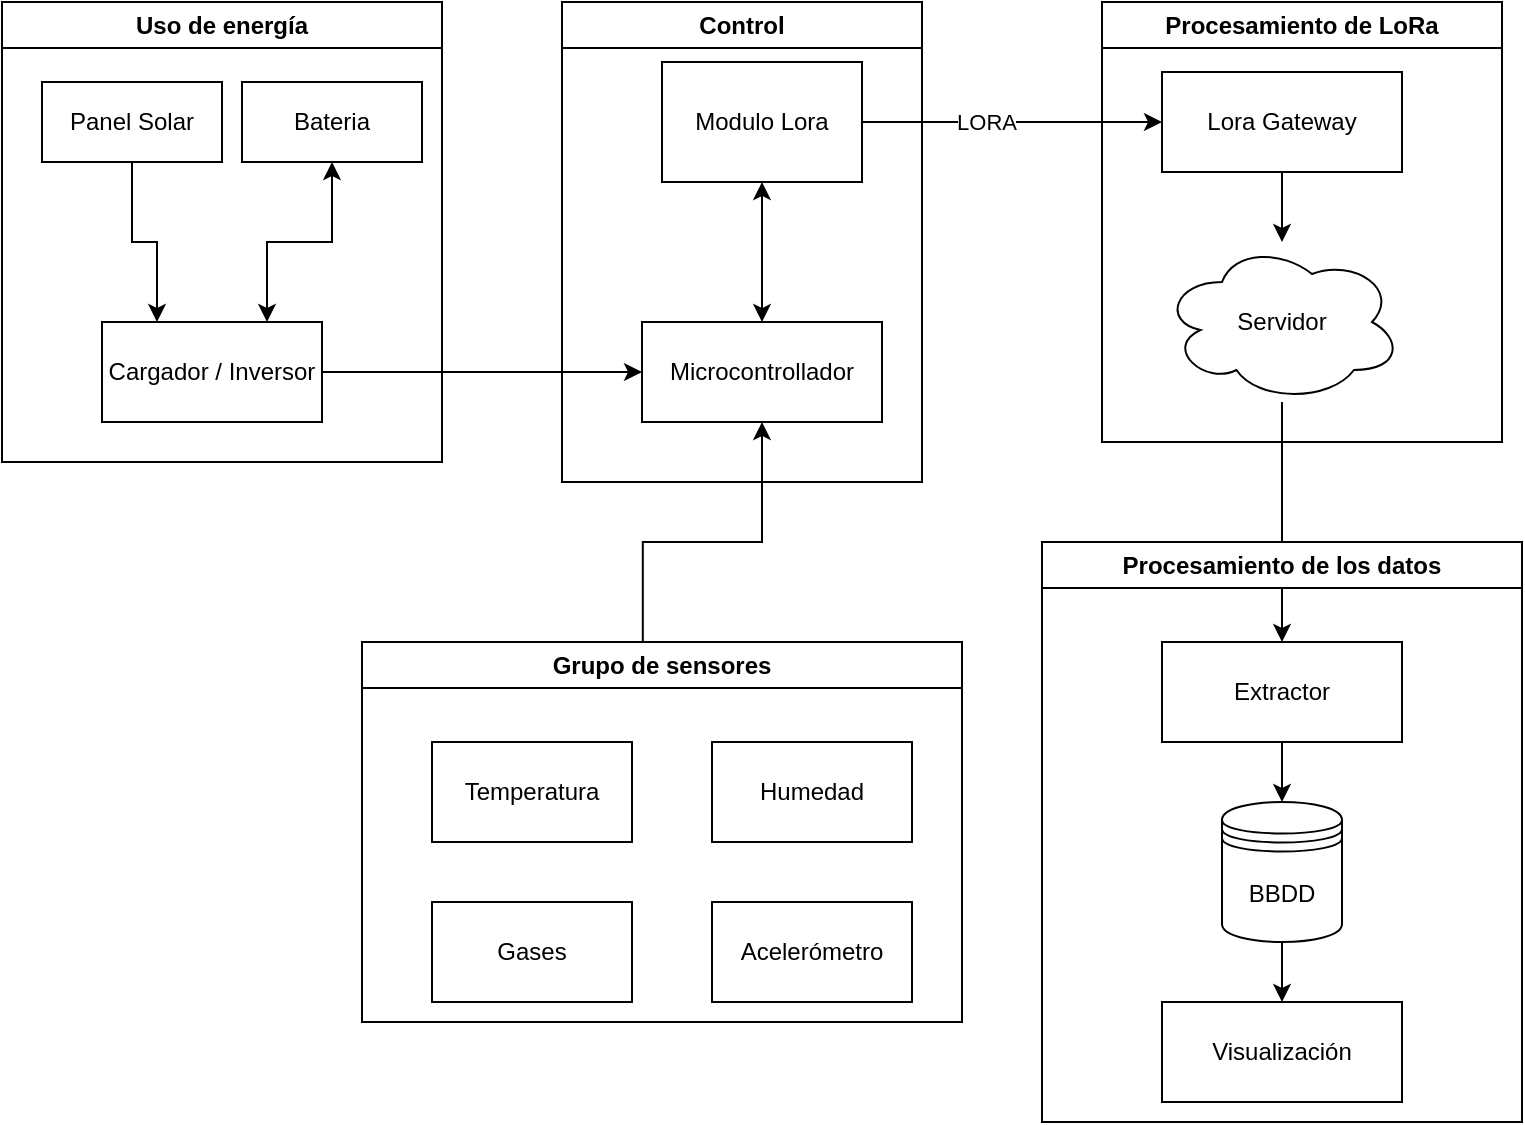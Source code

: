 <mxfile version="26.2.2">
  <diagram name="Página-1" id="B3FKdtHm93B9rexC4VjD">
    <mxGraphModel dx="1190" dy="701" grid="1" gridSize="10" guides="1" tooltips="1" connect="1" arrows="1" fold="1" page="1" pageScale="1" pageWidth="827" pageHeight="1169" math="0" shadow="0">
      <root>
        <mxCell id="0" />
        <mxCell id="1" parent="0" />
        <mxCell id="ruwKu6qkfZP39pcEH6fN-24" style="edgeStyle=orthogonalEdgeStyle;rounded=0;orthogonalLoop=1;jettySize=auto;html=1;endArrow=classic;startFill=1;endFill=1;startArrow=classic;" parent="1" source="ruwKu6qkfZP39pcEH6fN-1" target="ruwKu6qkfZP39pcEH6fN-23" edge="1">
          <mxGeometry relative="1" as="geometry" />
        </mxCell>
        <mxCell id="ruwKu6qkfZP39pcEH6fN-11" style="edgeStyle=orthogonalEdgeStyle;rounded=0;orthogonalLoop=1;jettySize=auto;html=1;entryX=0.5;entryY=1;entryDx=0;entryDy=0;endArrow=classic;startFill=0;exitX=0.468;exitY=0.017;exitDx=0;exitDy=0;exitPerimeter=0;endFill=1;" parent="1" source="VuKC-oQQ4Q0P8t1NDrwS-15" target="ruwKu6qkfZP39pcEH6fN-1" edge="1">
          <mxGeometry relative="1" as="geometry">
            <mxPoint x="325" y="330" as="sourcePoint" />
            <Array as="points">
              <mxPoint x="340" y="280" />
              <mxPoint x="400" y="280" />
            </Array>
          </mxGeometry>
        </mxCell>
        <mxCell id="ruwKu6qkfZP39pcEH6fN-14" style="edgeStyle=orthogonalEdgeStyle;rounded=0;orthogonalLoop=1;jettySize=auto;html=1;entryX=0;entryY=0.5;entryDx=0;entryDy=0;endArrow=classic;startFill=0;endFill=1;" parent="1" source="ruwKu6qkfZP39pcEH6fN-13" target="ruwKu6qkfZP39pcEH6fN-1" edge="1">
          <mxGeometry relative="1" as="geometry" />
        </mxCell>
        <mxCell id="ruwKu6qkfZP39pcEH6fN-23" value="Modulo Lora" style="rounded=0;whiteSpace=wrap;html=1;" parent="1" vertex="1">
          <mxGeometry x="350" y="40" width="100" height="60" as="geometry" />
        </mxCell>
        <mxCell id="VuKC-oQQ4Q0P8t1NDrwS-11" style="edgeStyle=orthogonalEdgeStyle;rounded=0;orthogonalLoop=1;jettySize=auto;html=1;" parent="1" source="VuKC-oQQ4Q0P8t1NDrwS-1" target="VuKC-oQQ4Q0P8t1NDrwS-9" edge="1">
          <mxGeometry relative="1" as="geometry" />
        </mxCell>
        <mxCell id="VuKC-oQQ4Q0P8t1NDrwS-2" style="edgeStyle=orthogonalEdgeStyle;rounded=0;orthogonalLoop=1;jettySize=auto;html=1;exitX=1;exitY=0.5;exitDx=0;exitDy=0;" parent="1" source="ruwKu6qkfZP39pcEH6fN-23" target="jBfVp0cyOir4GYcVWD3M-1" edge="1">
          <mxGeometry relative="1" as="geometry" />
        </mxCell>
        <mxCell id="VuKC-oQQ4Q0P8t1NDrwS-3" value="LORA" style="edgeLabel;html=1;align=center;verticalAlign=middle;resizable=0;points=[];" parent="VuKC-oQQ4Q0P8t1NDrwS-2" vertex="1" connectable="0">
          <mxGeometry x="-0.22" y="-1" relative="1" as="geometry">
            <mxPoint x="3" y="-1" as="offset" />
          </mxGeometry>
        </mxCell>
        <mxCell id="VuKC-oQQ4Q0P8t1NDrwS-6" value="Procesamiento de los datos" style="swimlane;whiteSpace=wrap;html=1;startSize=23;" parent="1" vertex="1">
          <mxGeometry x="540" y="280" width="240" height="290" as="geometry">
            <mxRectangle x="530" y="320" width="140" height="30" as="alternateBounds" />
          </mxGeometry>
        </mxCell>
        <mxCell id="VuKC-oQQ4Q0P8t1NDrwS-8" style="edgeStyle=orthogonalEdgeStyle;rounded=0;orthogonalLoop=1;jettySize=auto;html=1;entryX=0.5;entryY=0;entryDx=0;entryDy=0;" parent="VuKC-oQQ4Q0P8t1NDrwS-6" source="VuKC-oQQ4Q0P8t1NDrwS-5" target="VuKC-oQQ4Q0P8t1NDrwS-7" edge="1">
          <mxGeometry relative="1" as="geometry" />
        </mxCell>
        <mxCell id="VuKC-oQQ4Q0P8t1NDrwS-5" value="BBDD" style="shape=datastore;whiteSpace=wrap;html=1;" parent="VuKC-oQQ4Q0P8t1NDrwS-6" vertex="1">
          <mxGeometry x="90" y="130" width="60" height="70" as="geometry" />
        </mxCell>
        <mxCell id="VuKC-oQQ4Q0P8t1NDrwS-7" value="Visualización" style="rounded=0;whiteSpace=wrap;html=1;" parent="VuKC-oQQ4Q0P8t1NDrwS-6" vertex="1">
          <mxGeometry x="60" y="230" width="120" height="50" as="geometry" />
        </mxCell>
        <mxCell id="VuKC-oQQ4Q0P8t1NDrwS-10" style="edgeStyle=orthogonalEdgeStyle;rounded=0;orthogonalLoop=1;jettySize=auto;html=1;" parent="VuKC-oQQ4Q0P8t1NDrwS-6" source="VuKC-oQQ4Q0P8t1NDrwS-9" target="VuKC-oQQ4Q0P8t1NDrwS-5" edge="1">
          <mxGeometry relative="1" as="geometry" />
        </mxCell>
        <mxCell id="VuKC-oQQ4Q0P8t1NDrwS-9" value="Extractor" style="rounded=0;whiteSpace=wrap;html=1;" parent="VuKC-oQQ4Q0P8t1NDrwS-6" vertex="1">
          <mxGeometry x="60" y="50" width="120" height="50" as="geometry" />
        </mxCell>
        <mxCell id="VuKC-oQQ4Q0P8t1NDrwS-15" value="Grupo de sensores" style="swimlane;whiteSpace=wrap;html=1;" parent="1" vertex="1">
          <mxGeometry x="200" y="330" width="300" height="190" as="geometry">
            <mxRectangle x="180" y="330" width="120" height="30" as="alternateBounds" />
          </mxGeometry>
        </mxCell>
        <mxCell id="ruwKu6qkfZP39pcEH6fN-5" value="Acelerómetro" style="rounded=0;whiteSpace=wrap;html=1;" parent="VuKC-oQQ4Q0P8t1NDrwS-15" vertex="1">
          <mxGeometry x="175" y="130" width="100" height="50" as="geometry" />
        </mxCell>
        <mxCell id="ruwKu6qkfZP39pcEH6fN-3" value="Humedad" style="rounded=0;whiteSpace=wrap;html=1;" parent="VuKC-oQQ4Q0P8t1NDrwS-15" vertex="1">
          <mxGeometry x="175" y="50" width="100" height="50" as="geometry" />
        </mxCell>
        <mxCell id="ruwKu6qkfZP39pcEH6fN-2" value="Temperatura" style="rounded=0;whiteSpace=wrap;html=1;" parent="VuKC-oQQ4Q0P8t1NDrwS-15" vertex="1">
          <mxGeometry x="35" y="50" width="100" height="50" as="geometry" />
        </mxCell>
        <mxCell id="ruwKu6qkfZP39pcEH6fN-4" value="Gases" style="rounded=0;whiteSpace=wrap;html=1;" parent="VuKC-oQQ4Q0P8t1NDrwS-15" vertex="1">
          <mxGeometry x="35" y="130" width="100" height="50" as="geometry" />
        </mxCell>
        <mxCell id="VuKC-oQQ4Q0P8t1NDrwS-21" value="Uso de energía" style="swimlane;whiteSpace=wrap;html=1;" parent="1" vertex="1">
          <mxGeometry x="20" y="10" width="220" height="230" as="geometry">
            <mxRectangle x="35" y="10" width="110" height="30" as="alternateBounds" />
          </mxGeometry>
        </mxCell>
        <mxCell id="ruwKu6qkfZP39pcEH6fN-13" value="Cargador / Inversor" style="rounded=0;whiteSpace=wrap;html=1;" parent="VuKC-oQQ4Q0P8t1NDrwS-21" vertex="1">
          <mxGeometry x="50" y="160" width="110" height="50" as="geometry" />
        </mxCell>
        <mxCell id="ruwKu6qkfZP39pcEH6fN-16" value="Bateria" style="rounded=0;whiteSpace=wrap;html=1;" parent="VuKC-oQQ4Q0P8t1NDrwS-21" vertex="1">
          <mxGeometry x="120" y="40" width="90" height="40" as="geometry" />
        </mxCell>
        <mxCell id="jBfVp0cyOir4GYcVWD3M-9" style="edgeStyle=orthogonalEdgeStyle;rounded=0;orthogonalLoop=1;jettySize=auto;html=1;entryX=0.75;entryY=0;entryDx=0;entryDy=0;startArrow=classic;startFill=1;" parent="VuKC-oQQ4Q0P8t1NDrwS-21" source="ruwKu6qkfZP39pcEH6fN-16" target="ruwKu6qkfZP39pcEH6fN-13" edge="1">
          <mxGeometry relative="1" as="geometry" />
        </mxCell>
        <mxCell id="ruwKu6qkfZP39pcEH6fN-15" value="Panel Solar" style="rounded=0;whiteSpace=wrap;html=1;" parent="VuKC-oQQ4Q0P8t1NDrwS-21" vertex="1">
          <mxGeometry x="20" y="40" width="90" height="40" as="geometry" />
        </mxCell>
        <mxCell id="ruwKu6qkfZP39pcEH6fN-21" style="edgeStyle=orthogonalEdgeStyle;rounded=0;orthogonalLoop=1;jettySize=auto;html=1;entryX=0.25;entryY=0;entryDx=0;entryDy=0;" parent="VuKC-oQQ4Q0P8t1NDrwS-21" source="ruwKu6qkfZP39pcEH6fN-15" target="ruwKu6qkfZP39pcEH6fN-13" edge="1">
          <mxGeometry relative="1" as="geometry" />
        </mxCell>
        <mxCell id="jBfVp0cyOir4GYcVWD3M-3" value="Procesamiento de LoRa" style="swimlane;whiteSpace=wrap;html=1;" parent="1" vertex="1">
          <mxGeometry x="570" y="10" width="200" height="220" as="geometry" />
        </mxCell>
        <mxCell id="jBfVp0cyOir4GYcVWD3M-1" value="Lora Gateway" style="rounded=0;whiteSpace=wrap;html=1;" parent="jBfVp0cyOir4GYcVWD3M-3" vertex="1">
          <mxGeometry x="30" y="35" width="120" height="50" as="geometry" />
        </mxCell>
        <mxCell id="VuKC-oQQ4Q0P8t1NDrwS-1" value="Servidor" style="ellipse;shape=cloud;whiteSpace=wrap;html=1;" parent="jBfVp0cyOir4GYcVWD3M-3" vertex="1">
          <mxGeometry x="30" y="120" width="120" height="80" as="geometry" />
        </mxCell>
        <mxCell id="jBfVp0cyOir4GYcVWD3M-2" style="edgeStyle=orthogonalEdgeStyle;rounded=0;orthogonalLoop=1;jettySize=auto;html=1;" parent="jBfVp0cyOir4GYcVWD3M-3" source="jBfVp0cyOir4GYcVWD3M-1" target="VuKC-oQQ4Q0P8t1NDrwS-1" edge="1">
          <mxGeometry relative="1" as="geometry" />
        </mxCell>
        <mxCell id="jBfVp0cyOir4GYcVWD3M-8" value="Control" style="swimlane;whiteSpace=wrap;html=1;" parent="1" vertex="1">
          <mxGeometry x="300" y="10" width="180" height="240" as="geometry" />
        </mxCell>
        <mxCell id="ruwKu6qkfZP39pcEH6fN-1" value="Microcontrollador" style="rounded=0;whiteSpace=wrap;html=1;" parent="jBfVp0cyOir4GYcVWD3M-8" vertex="1">
          <mxGeometry x="40" y="160" width="120" height="50" as="geometry" />
        </mxCell>
      </root>
    </mxGraphModel>
  </diagram>
</mxfile>
